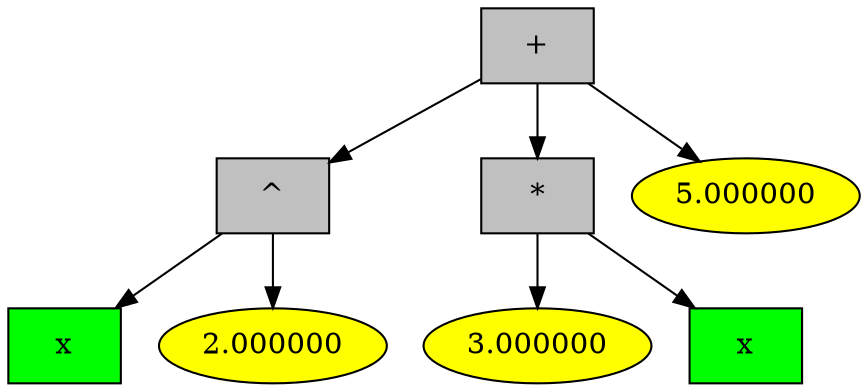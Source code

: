digraph G {
3 [style = filled, label="+", shape = box, fillcolor="grey"];
3->1;
1 [style = filled, label="^", shape = box, fillcolor="grey"];
1->0;
0 [style = filled, label="x", shape = box, fillcolor="green"];
1->2;
2 [style = filled, label="2.000000", fillcolor="yellow"];
3->5;
5 [style = filled, label="*", shape = box, fillcolor="grey"];
5->4;
4 [style = filled, label="3.000000", fillcolor="yellow"];
5->6;
6 [style = filled, label="x", shape = box, fillcolor="green"];
3->7;
7 [style = filled, label="5.000000", fillcolor="yellow"];

}
